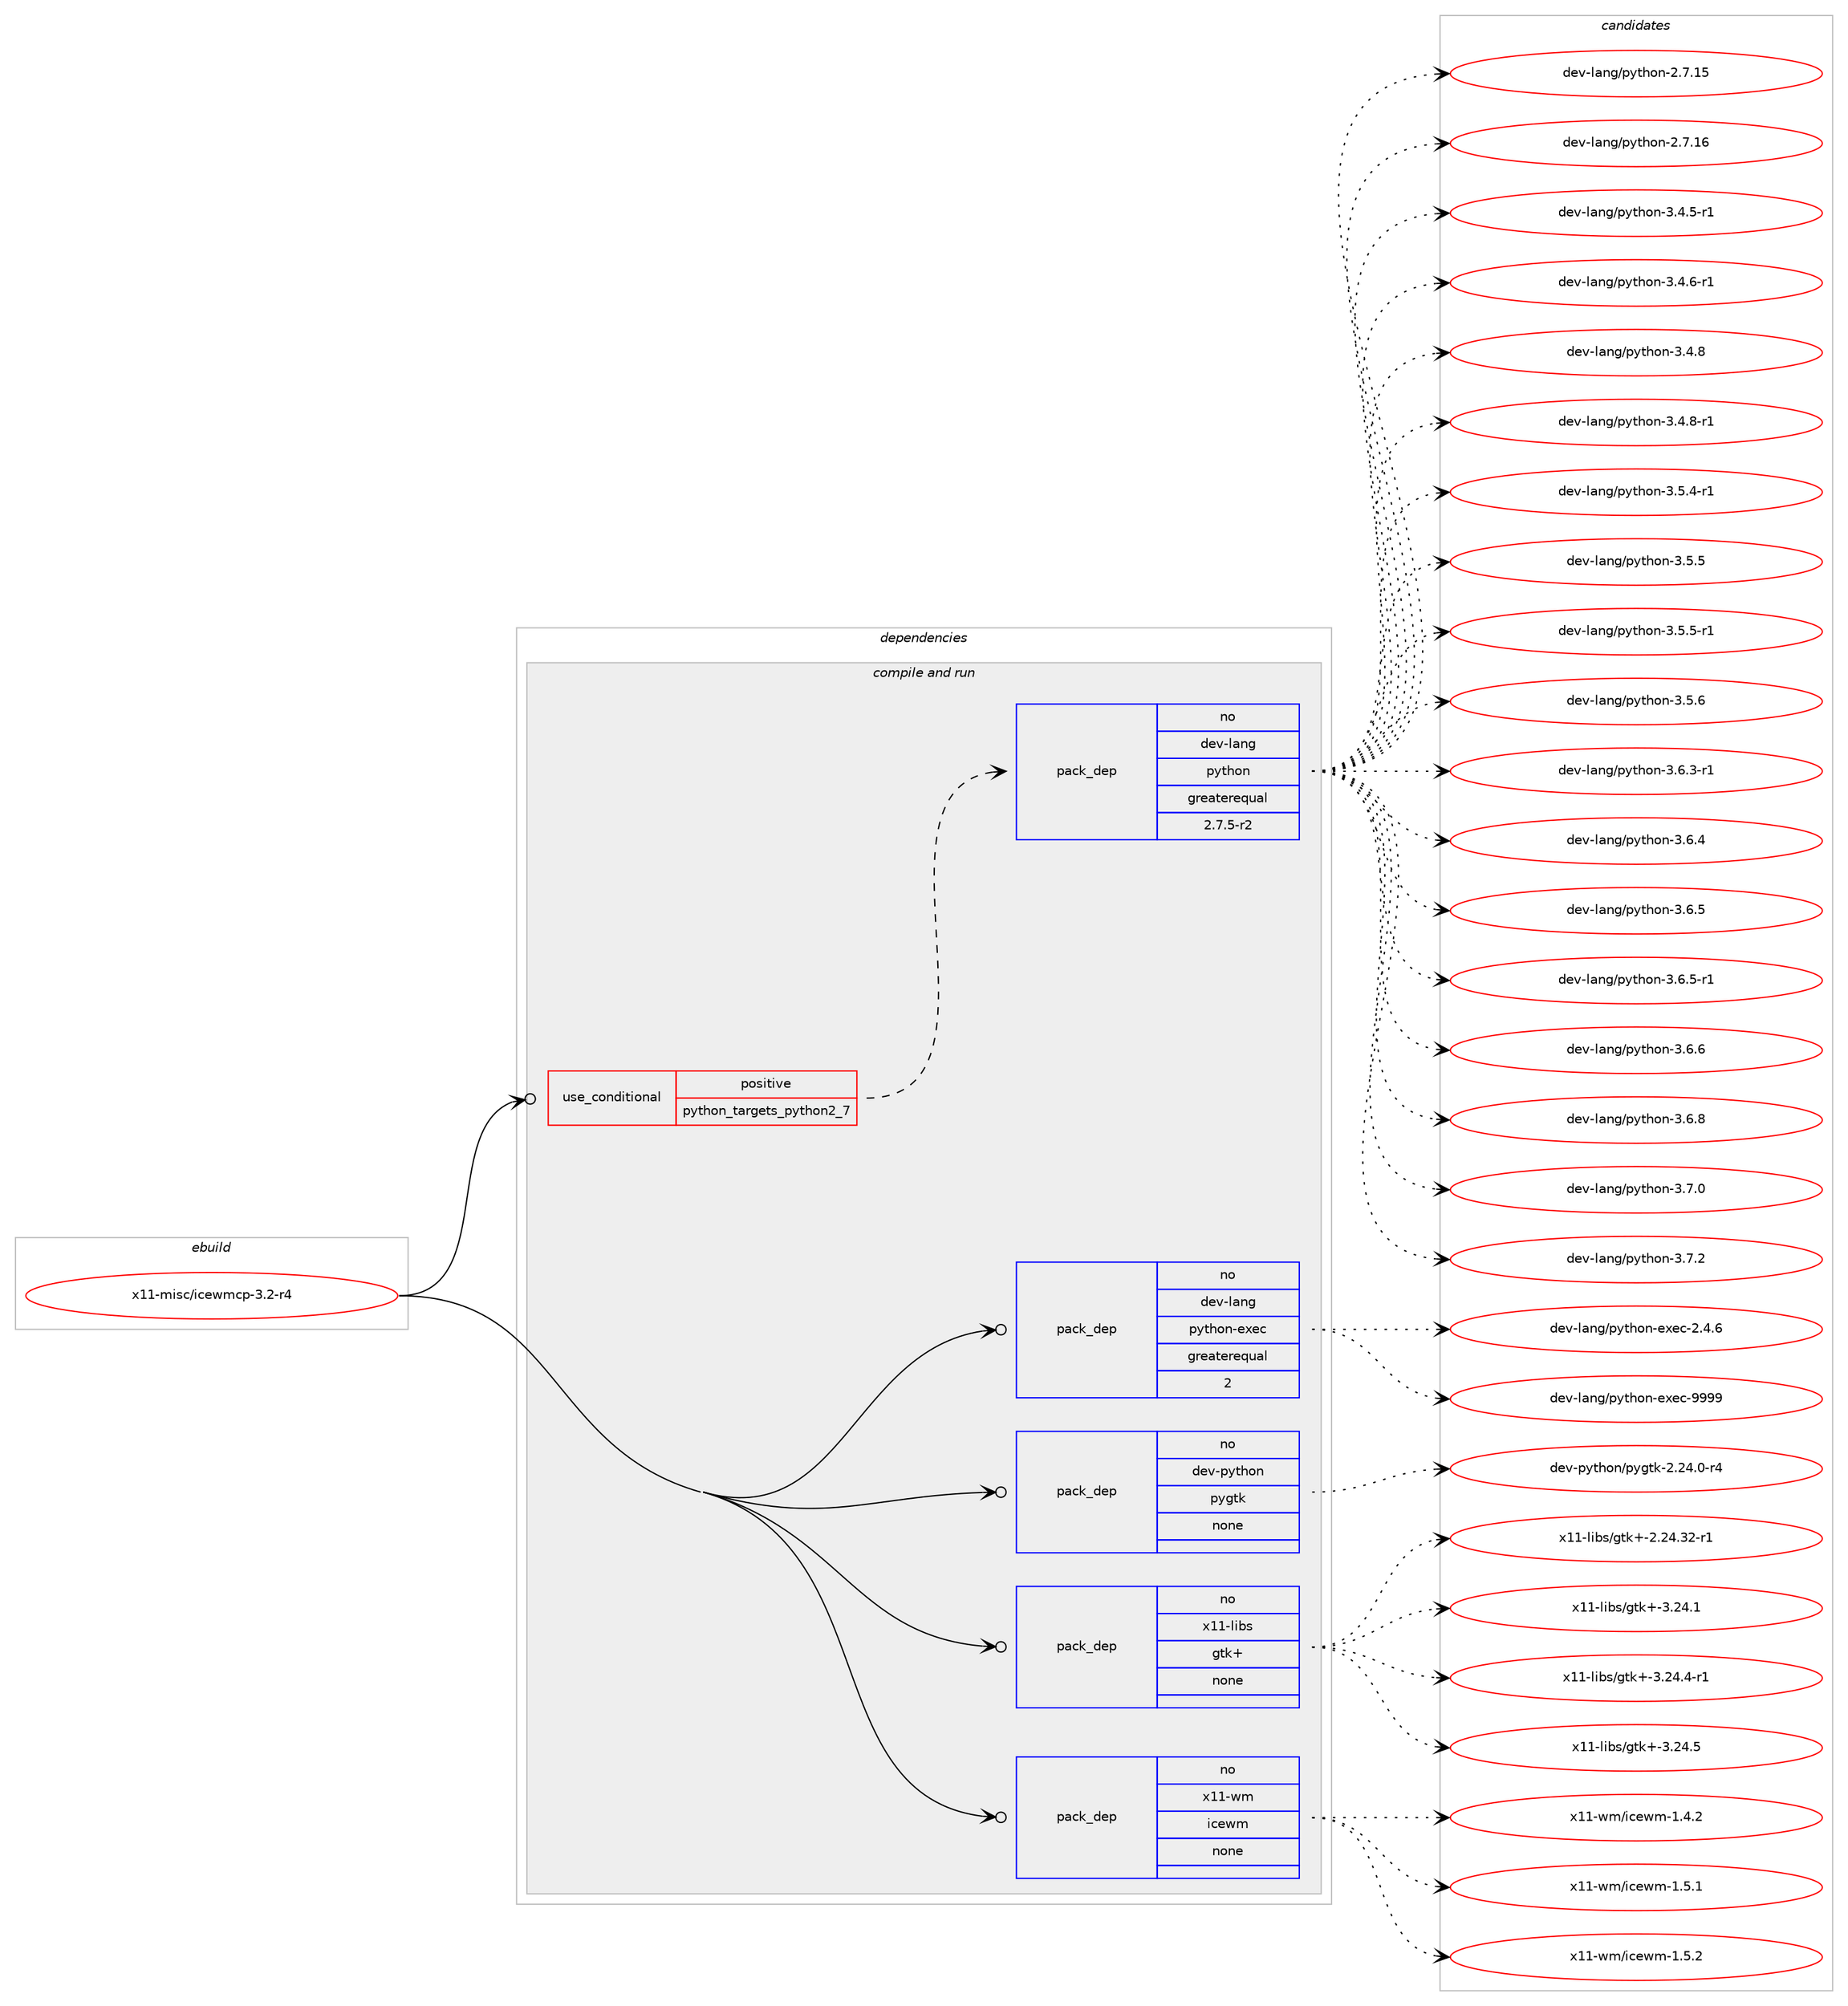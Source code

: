 digraph prolog {

# *************
# Graph options
# *************

newrank=true;
concentrate=true;
compound=true;
graph [rankdir=LR,fontname=Helvetica,fontsize=10,ranksep=1.5];#, ranksep=2.5, nodesep=0.2];
edge  [arrowhead=vee];
node  [fontname=Helvetica,fontsize=10];

# **********
# The ebuild
# **********

subgraph cluster_leftcol {
color=gray;
rank=same;
label=<<i>ebuild</i>>;
id [label="x11-misc/icewmcp-3.2-r4", color=red, width=4, href="../x11-misc/icewmcp-3.2-r4.svg"];
}

# ****************
# The dependencies
# ****************

subgraph cluster_midcol {
color=gray;
label=<<i>dependencies</i>>;
subgraph cluster_compile {
fillcolor="#eeeeee";
style=filled;
label=<<i>compile</i>>;
}
subgraph cluster_compileandrun {
fillcolor="#eeeeee";
style=filled;
label=<<i>compile and run</i>>;
subgraph cond466474 {
dependency1762959 [label=<<TABLE BORDER="0" CELLBORDER="1" CELLSPACING="0" CELLPADDING="4"><TR><TD ROWSPAN="3" CELLPADDING="10">use_conditional</TD></TR><TR><TD>positive</TD></TR><TR><TD>python_targets_python2_7</TD></TR></TABLE>>, shape=none, color=red];
subgraph pack1266801 {
dependency1762960 [label=<<TABLE BORDER="0" CELLBORDER="1" CELLSPACING="0" CELLPADDING="4" WIDTH="220"><TR><TD ROWSPAN="6" CELLPADDING="30">pack_dep</TD></TR><TR><TD WIDTH="110">no</TD></TR><TR><TD>dev-lang</TD></TR><TR><TD>python</TD></TR><TR><TD>greaterequal</TD></TR><TR><TD>2.7.5-r2</TD></TR></TABLE>>, shape=none, color=blue];
}
dependency1762959:e -> dependency1762960:w [weight=20,style="dashed",arrowhead="vee"];
}
id:e -> dependency1762959:w [weight=20,style="solid",arrowhead="odotvee"];
subgraph pack1266802 {
dependency1762961 [label=<<TABLE BORDER="0" CELLBORDER="1" CELLSPACING="0" CELLPADDING="4" WIDTH="220"><TR><TD ROWSPAN="6" CELLPADDING="30">pack_dep</TD></TR><TR><TD WIDTH="110">no</TD></TR><TR><TD>dev-lang</TD></TR><TR><TD>python-exec</TD></TR><TR><TD>greaterequal</TD></TR><TR><TD>2</TD></TR></TABLE>>, shape=none, color=blue];
}
id:e -> dependency1762961:w [weight=20,style="solid",arrowhead="odotvee"];
subgraph pack1266803 {
dependency1762962 [label=<<TABLE BORDER="0" CELLBORDER="1" CELLSPACING="0" CELLPADDING="4" WIDTH="220"><TR><TD ROWSPAN="6" CELLPADDING="30">pack_dep</TD></TR><TR><TD WIDTH="110">no</TD></TR><TR><TD>dev-python</TD></TR><TR><TD>pygtk</TD></TR><TR><TD>none</TD></TR><TR><TD></TD></TR></TABLE>>, shape=none, color=blue];
}
id:e -> dependency1762962:w [weight=20,style="solid",arrowhead="odotvee"];
subgraph pack1266804 {
dependency1762963 [label=<<TABLE BORDER="0" CELLBORDER="1" CELLSPACING="0" CELLPADDING="4" WIDTH="220"><TR><TD ROWSPAN="6" CELLPADDING="30">pack_dep</TD></TR><TR><TD WIDTH="110">no</TD></TR><TR><TD>x11-libs</TD></TR><TR><TD>gtk+</TD></TR><TR><TD>none</TD></TR><TR><TD></TD></TR></TABLE>>, shape=none, color=blue];
}
id:e -> dependency1762963:w [weight=20,style="solid",arrowhead="odotvee"];
subgraph pack1266805 {
dependency1762964 [label=<<TABLE BORDER="0" CELLBORDER="1" CELLSPACING="0" CELLPADDING="4" WIDTH="220"><TR><TD ROWSPAN="6" CELLPADDING="30">pack_dep</TD></TR><TR><TD WIDTH="110">no</TD></TR><TR><TD>x11-wm</TD></TR><TR><TD>icewm</TD></TR><TR><TD>none</TD></TR><TR><TD></TD></TR></TABLE>>, shape=none, color=blue];
}
id:e -> dependency1762964:w [weight=20,style="solid",arrowhead="odotvee"];
}
subgraph cluster_run {
fillcolor="#eeeeee";
style=filled;
label=<<i>run</i>>;
}
}

# **************
# The candidates
# **************

subgraph cluster_choices {
rank=same;
color=gray;
label=<<i>candidates</i>>;

subgraph choice1266801 {
color=black;
nodesep=1;
choice10010111845108971101034711212111610411111045504655464953 [label="dev-lang/python-2.7.15", color=red, width=4,href="../dev-lang/python-2.7.15.svg"];
choice10010111845108971101034711212111610411111045504655464954 [label="dev-lang/python-2.7.16", color=red, width=4,href="../dev-lang/python-2.7.16.svg"];
choice1001011184510897110103471121211161041111104551465246534511449 [label="dev-lang/python-3.4.5-r1", color=red, width=4,href="../dev-lang/python-3.4.5-r1.svg"];
choice1001011184510897110103471121211161041111104551465246544511449 [label="dev-lang/python-3.4.6-r1", color=red, width=4,href="../dev-lang/python-3.4.6-r1.svg"];
choice100101118451089711010347112121116104111110455146524656 [label="dev-lang/python-3.4.8", color=red, width=4,href="../dev-lang/python-3.4.8.svg"];
choice1001011184510897110103471121211161041111104551465246564511449 [label="dev-lang/python-3.4.8-r1", color=red, width=4,href="../dev-lang/python-3.4.8-r1.svg"];
choice1001011184510897110103471121211161041111104551465346524511449 [label="dev-lang/python-3.5.4-r1", color=red, width=4,href="../dev-lang/python-3.5.4-r1.svg"];
choice100101118451089711010347112121116104111110455146534653 [label="dev-lang/python-3.5.5", color=red, width=4,href="../dev-lang/python-3.5.5.svg"];
choice1001011184510897110103471121211161041111104551465346534511449 [label="dev-lang/python-3.5.5-r1", color=red, width=4,href="../dev-lang/python-3.5.5-r1.svg"];
choice100101118451089711010347112121116104111110455146534654 [label="dev-lang/python-3.5.6", color=red, width=4,href="../dev-lang/python-3.5.6.svg"];
choice1001011184510897110103471121211161041111104551465446514511449 [label="dev-lang/python-3.6.3-r1", color=red, width=4,href="../dev-lang/python-3.6.3-r1.svg"];
choice100101118451089711010347112121116104111110455146544652 [label="dev-lang/python-3.6.4", color=red, width=4,href="../dev-lang/python-3.6.4.svg"];
choice100101118451089711010347112121116104111110455146544653 [label="dev-lang/python-3.6.5", color=red, width=4,href="../dev-lang/python-3.6.5.svg"];
choice1001011184510897110103471121211161041111104551465446534511449 [label="dev-lang/python-3.6.5-r1", color=red, width=4,href="../dev-lang/python-3.6.5-r1.svg"];
choice100101118451089711010347112121116104111110455146544654 [label="dev-lang/python-3.6.6", color=red, width=4,href="../dev-lang/python-3.6.6.svg"];
choice100101118451089711010347112121116104111110455146544656 [label="dev-lang/python-3.6.8", color=red, width=4,href="../dev-lang/python-3.6.8.svg"];
choice100101118451089711010347112121116104111110455146554648 [label="dev-lang/python-3.7.0", color=red, width=4,href="../dev-lang/python-3.7.0.svg"];
choice100101118451089711010347112121116104111110455146554650 [label="dev-lang/python-3.7.2", color=red, width=4,href="../dev-lang/python-3.7.2.svg"];
dependency1762960:e -> choice10010111845108971101034711212111610411111045504655464953:w [style=dotted,weight="100"];
dependency1762960:e -> choice10010111845108971101034711212111610411111045504655464954:w [style=dotted,weight="100"];
dependency1762960:e -> choice1001011184510897110103471121211161041111104551465246534511449:w [style=dotted,weight="100"];
dependency1762960:e -> choice1001011184510897110103471121211161041111104551465246544511449:w [style=dotted,weight="100"];
dependency1762960:e -> choice100101118451089711010347112121116104111110455146524656:w [style=dotted,weight="100"];
dependency1762960:e -> choice1001011184510897110103471121211161041111104551465246564511449:w [style=dotted,weight="100"];
dependency1762960:e -> choice1001011184510897110103471121211161041111104551465346524511449:w [style=dotted,weight="100"];
dependency1762960:e -> choice100101118451089711010347112121116104111110455146534653:w [style=dotted,weight="100"];
dependency1762960:e -> choice1001011184510897110103471121211161041111104551465346534511449:w [style=dotted,weight="100"];
dependency1762960:e -> choice100101118451089711010347112121116104111110455146534654:w [style=dotted,weight="100"];
dependency1762960:e -> choice1001011184510897110103471121211161041111104551465446514511449:w [style=dotted,weight="100"];
dependency1762960:e -> choice100101118451089711010347112121116104111110455146544652:w [style=dotted,weight="100"];
dependency1762960:e -> choice100101118451089711010347112121116104111110455146544653:w [style=dotted,weight="100"];
dependency1762960:e -> choice1001011184510897110103471121211161041111104551465446534511449:w [style=dotted,weight="100"];
dependency1762960:e -> choice100101118451089711010347112121116104111110455146544654:w [style=dotted,weight="100"];
dependency1762960:e -> choice100101118451089711010347112121116104111110455146544656:w [style=dotted,weight="100"];
dependency1762960:e -> choice100101118451089711010347112121116104111110455146554648:w [style=dotted,weight="100"];
dependency1762960:e -> choice100101118451089711010347112121116104111110455146554650:w [style=dotted,weight="100"];
}
subgraph choice1266802 {
color=black;
nodesep=1;
choice1001011184510897110103471121211161041111104510112010199455046524654 [label="dev-lang/python-exec-2.4.6", color=red, width=4,href="../dev-lang/python-exec-2.4.6.svg"];
choice10010111845108971101034711212111610411111045101120101994557575757 [label="dev-lang/python-exec-9999", color=red, width=4,href="../dev-lang/python-exec-9999.svg"];
dependency1762961:e -> choice1001011184510897110103471121211161041111104510112010199455046524654:w [style=dotted,weight="100"];
dependency1762961:e -> choice10010111845108971101034711212111610411111045101120101994557575757:w [style=dotted,weight="100"];
}
subgraph choice1266803 {
color=black;
nodesep=1;
choice1001011184511212111610411111047112121103116107455046505246484511452 [label="dev-python/pygtk-2.24.0-r4", color=red, width=4,href="../dev-python/pygtk-2.24.0-r4.svg"];
dependency1762962:e -> choice1001011184511212111610411111047112121103116107455046505246484511452:w [style=dotted,weight="100"];
}
subgraph choice1266804 {
color=black;
nodesep=1;
choice12049494510810598115471031161074345504650524651504511449 [label="x11-libs/gtk+-2.24.32-r1", color=red, width=4,href="../x11-libs/gtk+-2.24.32-r1.svg"];
choice12049494510810598115471031161074345514650524649 [label="x11-libs/gtk+-3.24.1", color=red, width=4,href="../x11-libs/gtk+-3.24.1.svg"];
choice120494945108105981154710311610743455146505246524511449 [label="x11-libs/gtk+-3.24.4-r1", color=red, width=4,href="../x11-libs/gtk+-3.24.4-r1.svg"];
choice12049494510810598115471031161074345514650524653 [label="x11-libs/gtk+-3.24.5", color=red, width=4,href="../x11-libs/gtk+-3.24.5.svg"];
dependency1762963:e -> choice12049494510810598115471031161074345504650524651504511449:w [style=dotted,weight="100"];
dependency1762963:e -> choice12049494510810598115471031161074345514650524649:w [style=dotted,weight="100"];
dependency1762963:e -> choice120494945108105981154710311610743455146505246524511449:w [style=dotted,weight="100"];
dependency1762963:e -> choice12049494510810598115471031161074345514650524653:w [style=dotted,weight="100"];
}
subgraph choice1266805 {
color=black;
nodesep=1;
choice1204949451191094710599101119109454946524650 [label="x11-wm/icewm-1.4.2", color=red, width=4,href="../x11-wm/icewm-1.4.2.svg"];
choice1204949451191094710599101119109454946534649 [label="x11-wm/icewm-1.5.1", color=red, width=4,href="../x11-wm/icewm-1.5.1.svg"];
choice1204949451191094710599101119109454946534650 [label="x11-wm/icewm-1.5.2", color=red, width=4,href="../x11-wm/icewm-1.5.2.svg"];
dependency1762964:e -> choice1204949451191094710599101119109454946524650:w [style=dotted,weight="100"];
dependency1762964:e -> choice1204949451191094710599101119109454946534649:w [style=dotted,weight="100"];
dependency1762964:e -> choice1204949451191094710599101119109454946534650:w [style=dotted,weight="100"];
}
}

}
